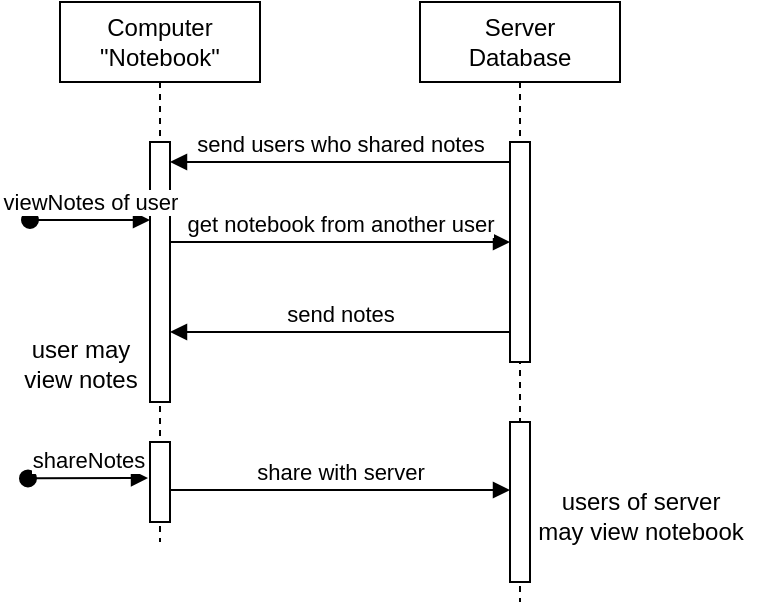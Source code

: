 <mxfile version="20.8.20" type="device"><diagram name="Page-1" id="2YBvvXClWsGukQMizWep"><mxGraphModel dx="808" dy="443" grid="1" gridSize="10" guides="1" tooltips="1" connect="1" arrows="1" fold="1" page="1" pageScale="1" pageWidth="850" pageHeight="1100" math="0" shadow="0"><root><mxCell id="0"/><mxCell id="1" parent="0"/><mxCell id="aM9ryv3xv72pqoxQDRHE-1" value="&lt;div&gt;Computer&lt;/div&gt;&lt;div&gt;&quot;Notebook&quot;&lt;br&gt;&lt;/div&gt;" style="shape=umlLifeline;perimeter=lifelinePerimeter;whiteSpace=wrap;html=1;container=0;dropTarget=0;collapsible=0;recursiveResize=0;outlineConnect=0;portConstraint=eastwest;newEdgeStyle={&quot;edgeStyle&quot;:&quot;elbowEdgeStyle&quot;,&quot;elbow&quot;:&quot;vertical&quot;,&quot;curved&quot;:0,&quot;rounded&quot;:0};" parent="1" vertex="1"><mxGeometry x="40" y="40" width="100" height="270" as="geometry"/></mxCell><mxCell id="aM9ryv3xv72pqoxQDRHE-2" value="" style="html=1;points=[];perimeter=orthogonalPerimeter;outlineConnect=0;targetShapes=umlLifeline;portConstraint=eastwest;newEdgeStyle={&quot;edgeStyle&quot;:&quot;elbowEdgeStyle&quot;,&quot;elbow&quot;:&quot;vertical&quot;,&quot;curved&quot;:0,&quot;rounded&quot;:0};" parent="aM9ryv3xv72pqoxQDRHE-1" vertex="1"><mxGeometry x="45" y="70" width="10" height="130" as="geometry"/></mxCell><mxCell id="aM9ryv3xv72pqoxQDRHE-3" value="viewNotes of user" style="html=1;verticalAlign=bottom;startArrow=oval;endArrow=block;startSize=8;edgeStyle=elbowEdgeStyle;elbow=vertical;curved=0;rounded=0;" parent="aM9ryv3xv72pqoxQDRHE-1" edge="1"><mxGeometry relative="1" as="geometry"><mxPoint x="-15" y="109" as="sourcePoint"/><mxPoint x="45.0" y="109.037" as="targetPoint"/></mxGeometry></mxCell><mxCell id="jASTS8t37_dr-w8kzvYV-4" value="" style="html=1;points=[];perimeter=orthogonalPerimeter;outlineConnect=0;targetShapes=umlLifeline;portConstraint=eastwest;newEdgeStyle={&quot;edgeStyle&quot;:&quot;elbowEdgeStyle&quot;,&quot;elbow&quot;:&quot;vertical&quot;,&quot;curved&quot;:0,&quot;rounded&quot;:0};" vertex="1" parent="aM9ryv3xv72pqoxQDRHE-1"><mxGeometry x="45" y="220" width="10" height="40" as="geometry"/></mxCell><mxCell id="aM9ryv3xv72pqoxQDRHE-5" value="&lt;div&gt;Server&lt;/div&gt;&lt;div&gt;Database&lt;br&gt;&lt;/div&gt;" style="shape=umlLifeline;perimeter=lifelinePerimeter;whiteSpace=wrap;html=1;container=0;dropTarget=0;collapsible=0;recursiveResize=0;outlineConnect=0;portConstraint=eastwest;newEdgeStyle={&quot;edgeStyle&quot;:&quot;elbowEdgeStyle&quot;,&quot;elbow&quot;:&quot;vertical&quot;,&quot;curved&quot;:0,&quot;rounded&quot;:0};" parent="1" vertex="1"><mxGeometry x="220" y="40" width="100" height="300" as="geometry"/></mxCell><mxCell id="aM9ryv3xv72pqoxQDRHE-6" value="" style="html=1;points=[];perimeter=orthogonalPerimeter;outlineConnect=0;targetShapes=umlLifeline;portConstraint=eastwest;newEdgeStyle={&quot;edgeStyle&quot;:&quot;elbowEdgeStyle&quot;,&quot;elbow&quot;:&quot;vertical&quot;,&quot;curved&quot;:0,&quot;rounded&quot;:0};" parent="aM9ryv3xv72pqoxQDRHE-5" vertex="1"><mxGeometry x="45" y="70" width="10" height="110" as="geometry"/></mxCell><mxCell id="jASTS8t37_dr-w8kzvYV-5" value="" style="html=1;points=[];perimeter=orthogonalPerimeter;outlineConnect=0;targetShapes=umlLifeline;portConstraint=eastwest;newEdgeStyle={&quot;edgeStyle&quot;:&quot;elbowEdgeStyle&quot;,&quot;elbow&quot;:&quot;vertical&quot;,&quot;curved&quot;:0,&quot;rounded&quot;:0};" vertex="1" parent="aM9ryv3xv72pqoxQDRHE-5"><mxGeometry x="45" y="210" width="10" height="80" as="geometry"/></mxCell><mxCell id="aM9ryv3xv72pqoxQDRHE-7" value="send users who shared notes" style="html=1;verticalAlign=bottom;endArrow=none;edgeStyle=elbowEdgeStyle;elbow=vertical;curved=0;rounded=0;startArrow=block;startFill=1;endFill=0;" parent="1" source="aM9ryv3xv72pqoxQDRHE-2" target="aM9ryv3xv72pqoxQDRHE-6" edge="1"><mxGeometry relative="1" as="geometry"><mxPoint x="195" y="130" as="sourcePoint"/><Array as="points"><mxPoint x="180" y="120"/></Array></mxGeometry></mxCell><mxCell id="aM9ryv3xv72pqoxQDRHE-9" value="get notebook from another user" style="html=1;verticalAlign=bottom;endArrow=none;edgeStyle=elbowEdgeStyle;elbow=vertical;curved=0;rounded=0;startArrow=block;startFill=1;endFill=0;" parent="1" source="aM9ryv3xv72pqoxQDRHE-6" target="aM9ryv3xv72pqoxQDRHE-2" edge="1"><mxGeometry relative="1" as="geometry"><mxPoint x="175" y="160" as="sourcePoint"/><Array as="points"><mxPoint x="190" y="160"/></Array><mxPoint x="90" y="160" as="targetPoint"/></mxGeometry></mxCell><mxCell id="jASTS8t37_dr-w8kzvYV-1" value="send notes" style="html=1;verticalAlign=bottom;endArrow=block;edgeStyle=elbowEdgeStyle;elbow=vertical;curved=0;rounded=0;startArrow=none;startFill=0;endFill=1;" edge="1" parent="1"><mxGeometry relative="1" as="geometry"><mxPoint x="265" y="205" as="sourcePoint"/><Array as="points"><mxPoint x="190" y="205"/></Array><mxPoint x="95" y="205" as="targetPoint"/></mxGeometry></mxCell><mxCell id="jASTS8t37_dr-w8kzvYV-2" value="&lt;div&gt;user may&lt;/div&gt;&lt;div&gt;view notes&lt;br&gt;&lt;/div&gt;" style="text;html=1;align=center;verticalAlign=middle;resizable=0;points=[];autosize=1;strokeColor=none;fillColor=none;" vertex="1" parent="1"><mxGeometry x="10" y="201" width="80" height="40" as="geometry"/></mxCell><mxCell id="jASTS8t37_dr-w8kzvYV-3" value="shareNotes" style="html=1;verticalAlign=bottom;startArrow=oval;endArrow=block;startSize=8;edgeStyle=elbowEdgeStyle;elbow=vertical;curved=0;rounded=0;" edge="1" parent="1"><mxGeometry x="-0.006" relative="1" as="geometry"><mxPoint x="24" y="278.19" as="sourcePoint"/><mxPoint x="84.0" y="278.227" as="targetPoint"/><mxPoint as="offset"/></mxGeometry></mxCell><mxCell id="jASTS8t37_dr-w8kzvYV-6" value="share with server" style="html=1;verticalAlign=bottom;endArrow=none;edgeStyle=elbowEdgeStyle;elbow=vertical;curved=0;rounded=0;startArrow=block;startFill=1;endFill=0;" edge="1" parent="1"><mxGeometry relative="1" as="geometry"><mxPoint x="265" y="284" as="sourcePoint"/><Array as="points"><mxPoint x="190" y="284"/></Array><mxPoint x="95" y="284" as="targetPoint"/></mxGeometry></mxCell><mxCell id="jASTS8t37_dr-w8kzvYV-7" value="&lt;div&gt;users of server&lt;/div&gt;&lt;div&gt;may view notebook&lt;br&gt;&lt;/div&gt;" style="text;html=1;align=center;verticalAlign=middle;resizable=0;points=[];autosize=1;strokeColor=none;fillColor=none;" vertex="1" parent="1"><mxGeometry x="265" y="277" width="130" height="40" as="geometry"/></mxCell></root></mxGraphModel></diagram></mxfile>
